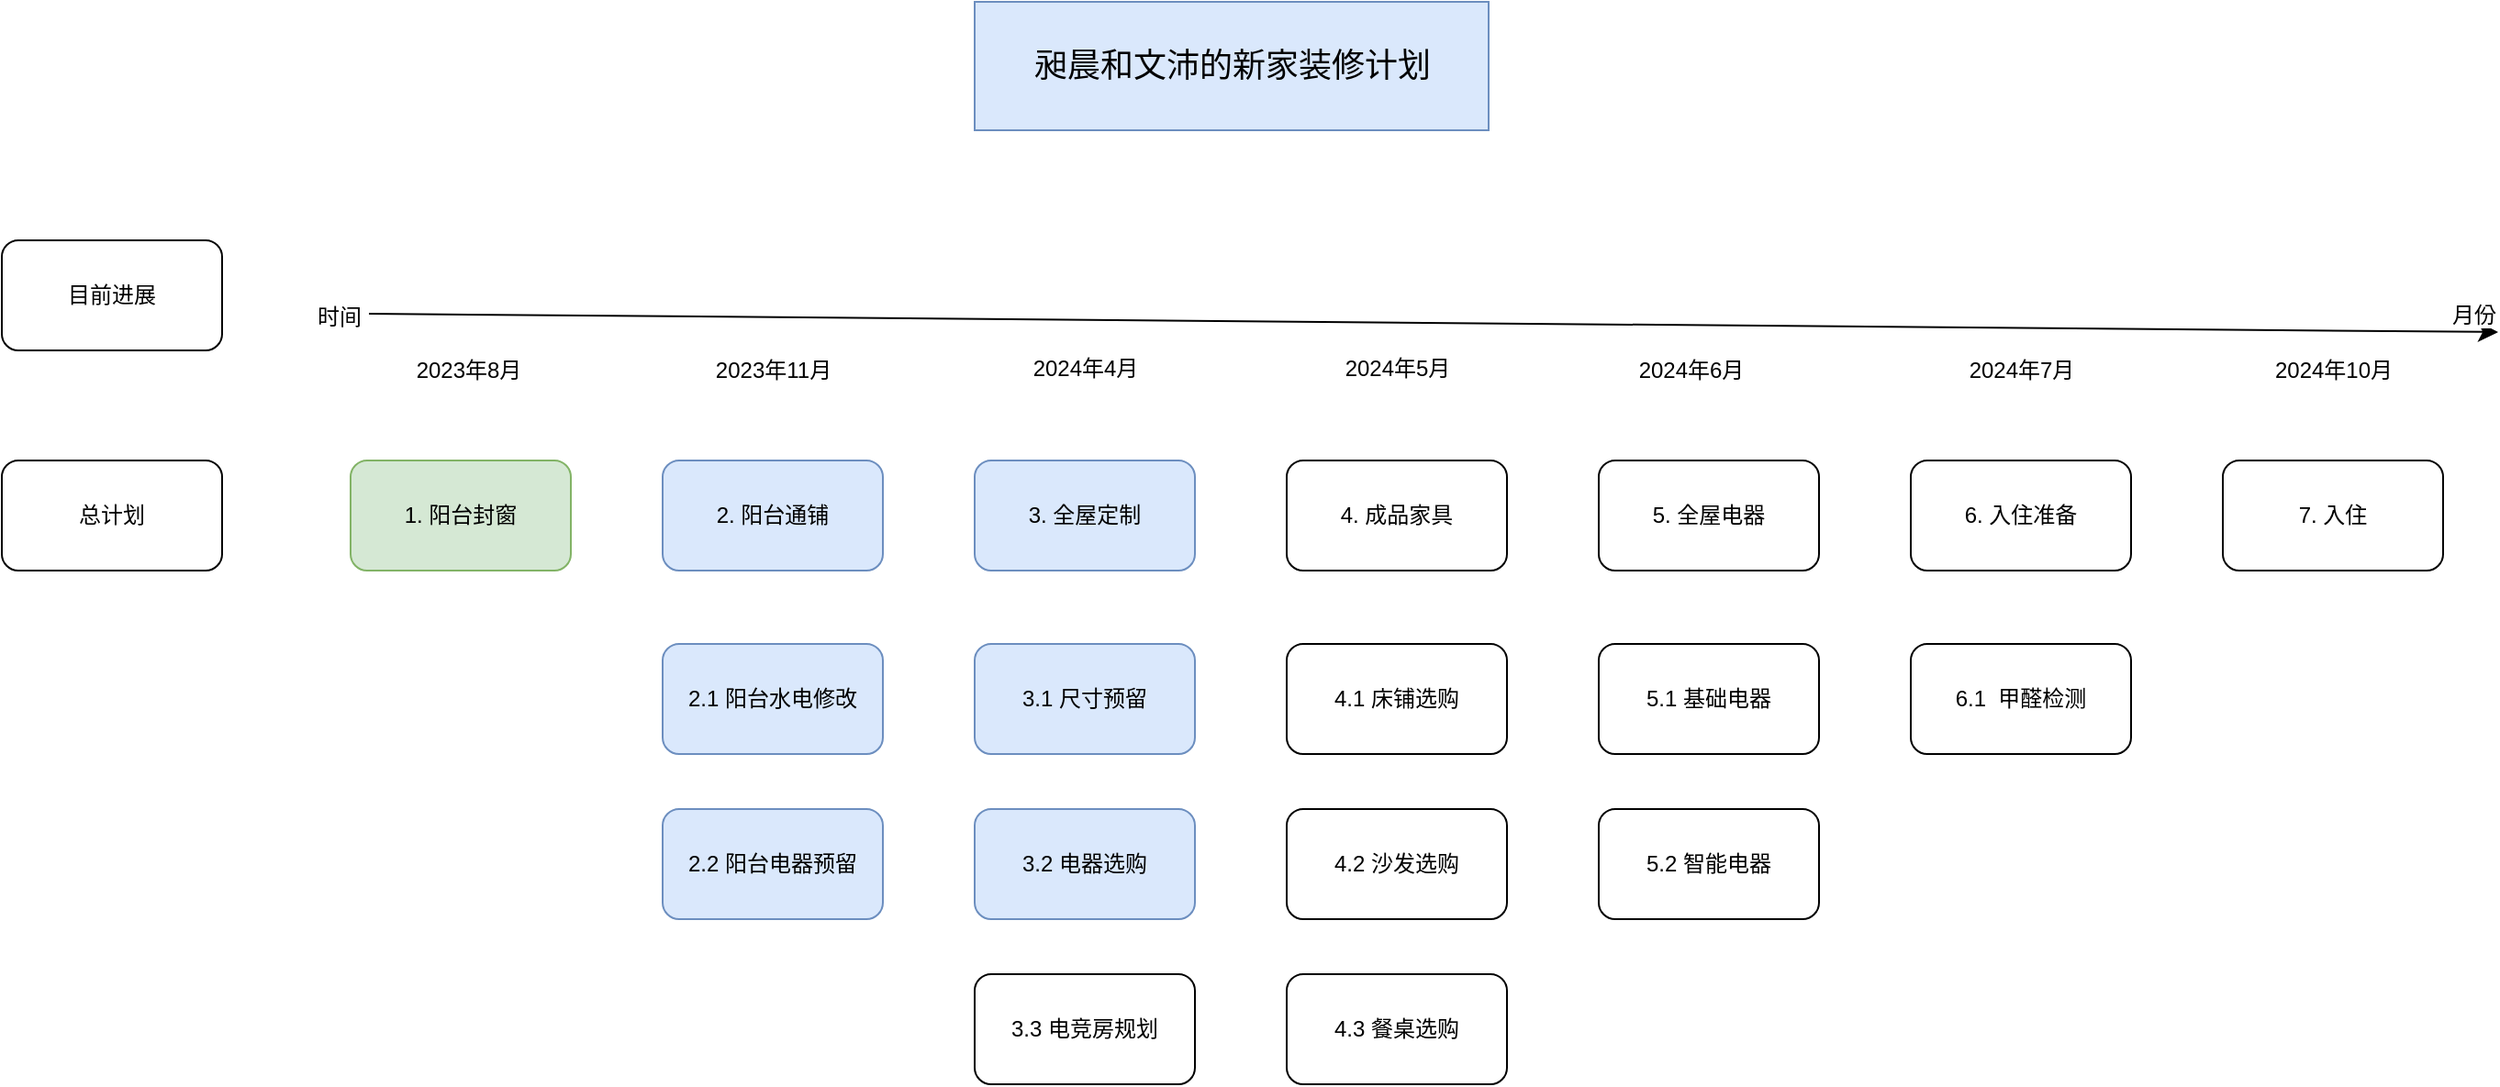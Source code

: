 <mxfile version="24.2.1" type="github" pages="2">
  <diagram id="mMT2B7IPSLqFw86a7ch0" name="总规划">
    <mxGraphModel dx="1434" dy="738" grid="1" gridSize="10" guides="1" tooltips="1" connect="1" arrows="1" fold="1" page="1" pageScale="1" pageWidth="827" pageHeight="1169" math="0" shadow="0">
      <root>
        <mxCell id="0" />
        <mxCell id="1" parent="0" />
        <mxCell id="d26VpmdbgYNNtqfkizbk-1" value="&lt;font style=&quot;font-size: 18px;&quot;&gt;昶晨和文沛的新家装修计划&lt;/font&gt;" style="text;html=1;align=center;verticalAlign=middle;resizable=0;points=[];autosize=1;strokeColor=#6c8ebf;fillColor=#dae8fc;spacingLeft=20;spacingBottom=20;spacingRight=20;spacingTop=20;fontFamily=Georgia;" parent="1" vertex="1">
          <mxGeometry x="690" y="830" width="280" height="70" as="geometry" />
        </mxCell>
        <mxCell id="d26VpmdbgYNNtqfkizbk-2" value="目前进展" style="rounded=1;whiteSpace=wrap;html=1;" parent="1" vertex="1">
          <mxGeometry x="160" y="960" width="120" height="60" as="geometry" />
        </mxCell>
        <mxCell id="d26VpmdbgYNNtqfkizbk-3" value="总计划" style="rounded=1;whiteSpace=wrap;html=1;" parent="1" vertex="1">
          <mxGeometry x="160" y="1080" width="120" height="60" as="geometry" />
        </mxCell>
        <mxCell id="d26VpmdbgYNNtqfkizbk-4" value="1. 阳台封窗" style="rounded=1;whiteSpace=wrap;html=1;fillColor=#d5e8d4;strokeColor=#82b366;" parent="1" vertex="1">
          <mxGeometry x="350" y="1080" width="120" height="60" as="geometry" />
        </mxCell>
        <mxCell id="d26VpmdbgYNNtqfkizbk-5" value="2. 阳台通铺" style="rounded=1;whiteSpace=wrap;html=1;fillColor=#dae8fc;strokeColor=#6c8ebf;" parent="1" vertex="1">
          <mxGeometry x="520" y="1080" width="120" height="60" as="geometry" />
        </mxCell>
        <mxCell id="d26VpmdbgYNNtqfkizbk-6" value="3. 全屋定制" style="rounded=1;whiteSpace=wrap;html=1;fillColor=#dae8fc;strokeColor=#6c8ebf;" parent="1" vertex="1">
          <mxGeometry x="690" y="1080" width="120" height="60" as="geometry" />
        </mxCell>
        <mxCell id="d26VpmdbgYNNtqfkizbk-7" value="4. 成品家具" style="rounded=1;whiteSpace=wrap;html=1;" parent="1" vertex="1">
          <mxGeometry x="860" y="1080" width="120" height="60" as="geometry" />
        </mxCell>
        <mxCell id="d26VpmdbgYNNtqfkizbk-8" value="5. 全屋电器" style="rounded=1;whiteSpace=wrap;html=1;" parent="1" vertex="1">
          <mxGeometry x="1030" y="1080" width="120" height="60" as="geometry" />
        </mxCell>
        <mxCell id="d26VpmdbgYNNtqfkizbk-9" value="6. 入住准备" style="rounded=1;whiteSpace=wrap;html=1;" parent="1" vertex="1">
          <mxGeometry x="1200" y="1080" width="120" height="60" as="geometry" />
        </mxCell>
        <mxCell id="d26VpmdbgYNNtqfkizbk-10" value="2.1 阳台水电修改" style="rounded=1;whiteSpace=wrap;html=1;fillColor=#dae8fc;strokeColor=#6c8ebf;" parent="1" vertex="1">
          <mxGeometry x="520" y="1180" width="120" height="60" as="geometry" />
        </mxCell>
        <mxCell id="d26VpmdbgYNNtqfkizbk-11" value="2.2 阳台电器预留" style="rounded=1;whiteSpace=wrap;html=1;fillColor=#dae8fc;strokeColor=#6c8ebf;" parent="1" vertex="1">
          <mxGeometry x="520" y="1270" width="120" height="60" as="geometry" />
        </mxCell>
        <mxCell id="d26VpmdbgYNNtqfkizbk-12" value="4.1 床铺选购" style="rounded=1;whiteSpace=wrap;html=1;" parent="1" vertex="1">
          <mxGeometry x="860" y="1180" width="120" height="60" as="geometry" />
        </mxCell>
        <mxCell id="d26VpmdbgYNNtqfkizbk-13" value="3.1 尺寸预留" style="rounded=1;whiteSpace=wrap;html=1;fillColor=#dae8fc;strokeColor=#6c8ebf;" parent="1" vertex="1">
          <mxGeometry x="690" y="1180" width="120" height="60" as="geometry" />
        </mxCell>
        <mxCell id="N8o3hWcKYE_QhNW0NXMh-1" value="3.2 电器选购" style="rounded=1;whiteSpace=wrap;html=1;fillColor=#dae8fc;strokeColor=#6c8ebf;" parent="1" vertex="1">
          <mxGeometry x="690" y="1270" width="120" height="60" as="geometry" />
        </mxCell>
        <mxCell id="N8o3hWcKYE_QhNW0NXMh-2" value="4.2 沙发选购" style="rounded=1;whiteSpace=wrap;html=1;" parent="1" vertex="1">
          <mxGeometry x="860" y="1270" width="120" height="60" as="geometry" />
        </mxCell>
        <mxCell id="N8o3hWcKYE_QhNW0NXMh-3" value="4.3 餐桌选购" style="rounded=1;whiteSpace=wrap;html=1;" parent="1" vertex="1">
          <mxGeometry x="860" y="1360" width="120" height="60" as="geometry" />
        </mxCell>
        <mxCell id="N8o3hWcKYE_QhNW0NXMh-4" value="3.3 电竞房规划" style="rounded=1;whiteSpace=wrap;html=1;" parent="1" vertex="1">
          <mxGeometry x="690" y="1360" width="120" height="60" as="geometry" />
        </mxCell>
        <mxCell id="N8o3hWcKYE_QhNW0NXMh-5" value="5.1 基础电器" style="rounded=1;whiteSpace=wrap;html=1;" parent="1" vertex="1">
          <mxGeometry x="1030" y="1180" width="120" height="60" as="geometry" />
        </mxCell>
        <mxCell id="N8o3hWcKYE_QhNW0NXMh-6" value="5.2 智能电器" style="rounded=1;whiteSpace=wrap;html=1;" parent="1" vertex="1">
          <mxGeometry x="1030" y="1270" width="120" height="60" as="geometry" />
        </mxCell>
        <mxCell id="N8o3hWcKYE_QhNW0NXMh-7" value="" style="endArrow=classic;html=1;rounded=0;fontSize=12;startSize=8;endSize=8;curved=1;" parent="1" edge="1">
          <mxGeometry relative="1" as="geometry">
            <mxPoint x="360" y="1000" as="sourcePoint" />
            <mxPoint x="1520" y="1010" as="targetPoint" />
          </mxGeometry>
        </mxCell>
        <mxCell id="N8o3hWcKYE_QhNW0NXMh-8" value="2024年4月" style="edgeLabel;resizable=1;html=1;fontSize=12;;align=center;verticalAlign=middle;movable=1;rotatable=1;deletable=1;editable=1;locked=0;connectable=1;" parent="N8o3hWcKYE_QhNW0NXMh-7" connectable="0" vertex="1">
          <mxGeometry relative="1" as="geometry">
            <mxPoint x="-190" y="25" as="offset" />
          </mxGeometry>
        </mxCell>
        <mxCell id="N8o3hWcKYE_QhNW0NXMh-9" value="时间" style="edgeLabel;resizable=0;html=1;fontSize=12;;align=left;verticalAlign=bottom;" parent="N8o3hWcKYE_QhNW0NXMh-7" connectable="0" vertex="1">
          <mxGeometry x="-1" relative="1" as="geometry">
            <mxPoint x="-30" y="10" as="offset" />
          </mxGeometry>
        </mxCell>
        <mxCell id="N8o3hWcKYE_QhNW0NXMh-10" value="月份" style="edgeLabel;resizable=0;html=1;fontSize=12;;align=right;verticalAlign=bottom;" parent="N8o3hWcKYE_QhNW0NXMh-7" connectable="0" vertex="1">
          <mxGeometry x="1" relative="1" as="geometry" />
        </mxCell>
        <mxCell id="N8o3hWcKYE_QhNW0NXMh-13" value="2023年8月" style="edgeLabel;html=1;align=center;verticalAlign=middle;resizable=0;points=[];fontSize=12;" parent="N8o3hWcKYE_QhNW0NXMh-7" vertex="1" connectable="0">
          <mxGeometry x="-0.913" y="6" relative="1" as="geometry">
            <mxPoint x="3" y="36" as="offset" />
          </mxGeometry>
        </mxCell>
        <mxCell id="N8o3hWcKYE_QhNW0NXMh-14" value="2024年5月" style="edgeLabel;html=1;align=center;verticalAlign=middle;resizable=0;points=[];fontSize=12;" parent="N8o3hWcKYE_QhNW0NXMh-7" vertex="1" connectable="0">
          <mxGeometry x="0.108" y="5" relative="1" as="geometry">
            <mxPoint x="-83" y="29" as="offset" />
          </mxGeometry>
        </mxCell>
        <mxCell id="N8o3hWcKYE_QhNW0NXMh-15" value="2024年6月" style="edgeLabel;html=1;align=center;verticalAlign=middle;resizable=0;points=[];fontSize=12;" parent="N8o3hWcKYE_QhNW0NXMh-7" vertex="1" connectable="0">
          <mxGeometry x="0.481" y="3" relative="1" as="geometry">
            <mxPoint x="-139" y="26" as="offset" />
          </mxGeometry>
        </mxCell>
        <mxCell id="N8o3hWcKYE_QhNW0NXMh-19" value="2023年11月" style="edgeLabel;html=1;align=center;verticalAlign=middle;resizable=0;points=[];fontSize=12;" parent="N8o3hWcKYE_QhNW0NXMh-7" vertex="1" connectable="0">
          <mxGeometry x="-0.913" y="6" relative="1" as="geometry">
            <mxPoint x="169" y="36" as="offset" />
          </mxGeometry>
        </mxCell>
        <mxCell id="N8o3hWcKYE_QhNW0NXMh-21" value="2024年7月" style="edgeLabel;html=1;align=center;verticalAlign=middle;resizable=0;points=[];fontSize=12;" parent="N8o3hWcKYE_QhNW0NXMh-7" vertex="1" connectable="0">
          <mxGeometry x="0.481" y="3" relative="1" as="geometry">
            <mxPoint x="41" y="26" as="offset" />
          </mxGeometry>
        </mxCell>
        <mxCell id="N8o3hWcKYE_QhNW0NXMh-22" value="2024年10月" style="edgeLabel;html=1;align=center;verticalAlign=middle;resizable=0;points=[];fontSize=12;" parent="N8o3hWcKYE_QhNW0NXMh-7" vertex="1" connectable="0">
          <mxGeometry x="0.481" y="3" relative="1" as="geometry">
            <mxPoint x="211" y="26" as="offset" />
          </mxGeometry>
        </mxCell>
        <mxCell id="N8o3hWcKYE_QhNW0NXMh-23" value="7. 入住" style="rounded=1;whiteSpace=wrap;html=1;" parent="1" vertex="1">
          <mxGeometry x="1370" y="1080" width="120" height="60" as="geometry" />
        </mxCell>
        <mxCell id="N8o3hWcKYE_QhNW0NXMh-25" value="6.1&amp;nbsp; 甲醛检测" style="rounded=1;whiteSpace=wrap;html=1;" parent="1" vertex="1">
          <mxGeometry x="1200" y="1180" width="120" height="60" as="geometry" />
        </mxCell>
      </root>
    </mxGraphModel>
  </diagram>
  <diagram id="kdJeROLduSGKQ8txdP4E" name="电器">
    <mxGraphModel dx="1434" dy="738" grid="1" gridSize="10" guides="1" tooltips="1" connect="1" arrows="1" fold="1" page="1" pageScale="1" pageWidth="827" pageHeight="1169" math="0" shadow="0">
      <root>
        <mxCell id="0" />
        <mxCell id="1" parent="0" />
        <mxCell id="aeps_WbyyTZ9jilFd3UT-1" value="" style="rounded=0;whiteSpace=wrap;html=1;" parent="1" vertex="1">
          <mxGeometry x="260" y="380" width="320" height="210" as="geometry" />
        </mxCell>
      </root>
    </mxGraphModel>
  </diagram>
</mxfile>
